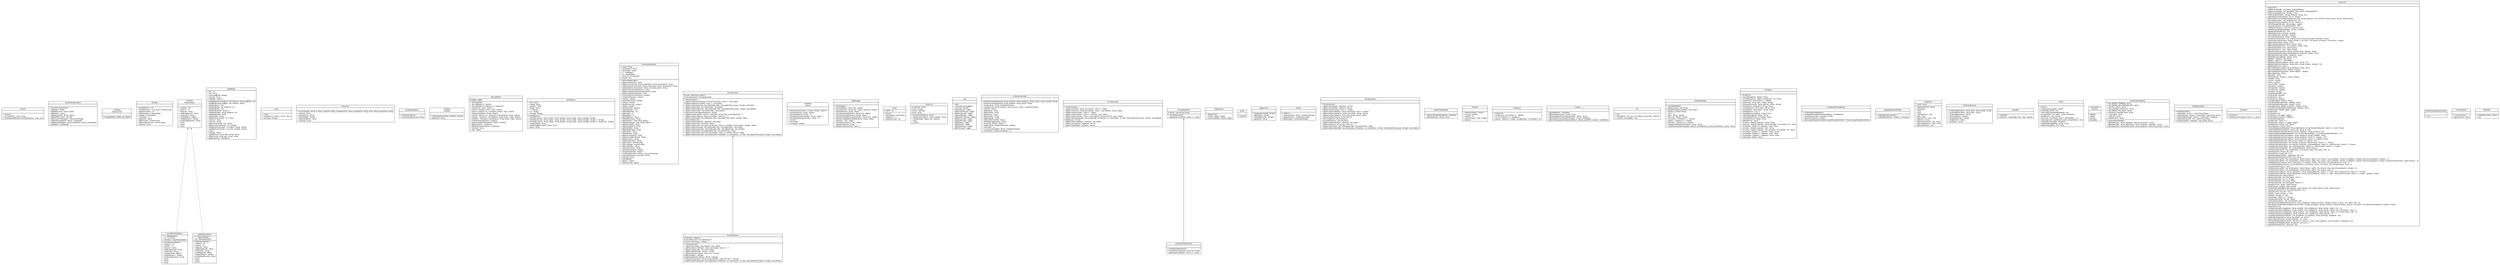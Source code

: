 #!/usr/local/bin/dot
#
# Class diagram 
# Generated by UMLGraph version R5_6 (http://www.umlgraph.org/)
#

digraph G {
	edge [fontname="Helvetica",fontsize=10,labelfontname="Helvetica",labelfontsize=10];
	node [fontname="Helvetica",fontsize=10,shape=plaintext];
	nodesep=0.25;
	ranksep=0.5;
	// sorcer.util.TimeUtil
	c0 [label=<<table title="sorcer.util.TimeUtil" border="0" cellborder="1" cellspacing="0" cellpadding="2" port="p" href="./TimeUtil.html">
		<tr><td><table border="0" cellspacing="0" cellpadding="1">
<tr><td align="center" balign="center"> TimeUtil </td></tr>
		</table></td></tr>
		<tr><td><table border="0" cellspacing="0" cellpadding="1">
<tr><td align="left" balign="left">  </td></tr>
		</table></td></tr>
		<tr><td><table border="0" cellspacing="0" cellpadding="1">
<tr><td align="left" balign="left"> + TimeUtil() </td></tr>
<tr><td align="left" balign="left"> + format(duration : long) : String </td></tr>
<tr><td align="left" balign="left"> + computeLeaseRenewalTime(leaseDuration : long) : long </td></tr>
		</table></td></tr>
		</table>>, URL="./TimeUtil.html", fontname="Helvetica", fontcolor="black", fontsize=10.0];
	// sorcer.util.SorcerProviderAccessor
	c1 [label=<<table title="sorcer.util.SorcerProviderAccessor" border="0" cellborder="1" cellspacing="0" cellpadding="2" port="p" href="./SorcerProviderAccessor.html">
		<tr><td><table border="0" cellspacing="0" cellpadding="1">
<tr><td align="center" balign="center"> SorcerProviderAccessor </td></tr>
		</table></td></tr>
		<tr><td><table border="0" cellspacing="0" cellpadding="1">
<tr><td align="left" balign="left">  </td></tr>
		</table></td></tr>
		<tr><td><table border="0" cellspacing="0" cellpadding="1">
<tr><td align="left" balign="left"> + SorcerProviderAccessor() </td></tr>
<tr><td align="left" balign="left"> + getJobber() : Jobber </td></tr>
<tr><td align="left" balign="left"> + getJobber(name : String) : Jobber </td></tr>
<tr><td align="left" balign="left"> + getSpacer() : Spacer </td></tr>
<tr><td align="left" balign="left"> + getSpacer(name : String) : Spacer </td></tr>
<tr><td align="left" balign="left"> + getNotifierProvider() : Provider </td></tr>
<tr><td align="left" balign="left"> + getTransactionManager() : TransactionManager </td></tr>
<tr><td align="left" balign="left"> + getSpace(spaceName : String) : JavaSpace05 </td></tr>
<tr><td align="left" balign="left"> + getSpace(spaceName : String, spaceGroup : String) : JavaSpace05 </td></tr>
<tr><td align="left" balign="left"> + getSpace() : JavaSpace05 </td></tr>
		</table></td></tr>
		</table>>, URL="./SorcerProviderAccessor.html", fontname="Helvetica", fontcolor="black", fontsize=10.0];
	// sorcer.util.CallbackModel
	c2 [label=<<table title="sorcer.util.CallbackModel" border="0" cellborder="1" cellspacing="0" cellpadding="2" port="p" href="./CallbackModel.html">
		<tr><td><table border="0" cellspacing="0" cellpadding="1">
<tr><td align="center" balign="center"> &#171;interface&#187; </td></tr>
<tr><td align="center" balign="center"> CallbackModel </td></tr>
		</table></td></tr>
		<tr><td><table border="0" cellspacing="0" cellpadding="1">
<tr><td align="left" balign="left">  </td></tr>
		</table></td></tr>
		<tr><td><table border="0" cellspacing="0" cellpadding="1">
<tr><td align="left" balign="left"> + changed(aspect : Object, arg : Object) </td></tr>
		</table></td></tr>
		</table>>, URL="./CallbackModel.html", fontname="Helvetica", fontcolor="black", fontsize=10.0];
	// sorcer.util.Mandate
	c3 [label=<<table title="sorcer.util.Mandate" border="0" cellborder="1" cellspacing="0" cellpadding="2" port="p" href="./Mandate.html">
		<tr><td><table border="0" cellspacing="0" cellpadding="1">
<tr><td align="center" balign="center"> Mandate </td></tr>
		</table></td></tr>
		<tr><td><table border="0" cellspacing="0" cellpadding="1">
<tr><td align="left" balign="left">  </td></tr>
		</table></td></tr>
		<tr><td><table border="0" cellspacing="0" cellpadding="1">
<tr><td align="left" balign="left"> + Mandate(comm : int) </td></tr>
<tr><td align="left" balign="left"> + Mandate(comm : int, principal : SorcerPrincipal) </td></tr>
<tr><td align="left" balign="left"> + getCommandID() : int </td></tr>
<tr><td align="left" balign="left"> + setArgs(params : Serializable[]) </td></tr>
<tr><td align="left" balign="left"> + getArgs() : Serializable[] </td></tr>
<tr><td align="left" balign="left"> + countArgs() : int </td></tr>
<tr><td align="left" balign="left"> + getResult() : Result </td></tr>
<tr><td align="left" balign="left"> + getPrincipal() : SorcerPrincipal </td></tr>
<tr><td align="left" balign="left"> + setPrincipal(principal : SorcerPrincipal) </td></tr>
<tr><td align="left" balign="left"> + toString() : String </td></tr>
		</table></td></tr>
		</table>>, URL="./Mandate.html", fontname="Helvetica", fontcolor="black", fontsize=10.0];
	// sorcer.util.ServletProtocolStream
	c4 [label=<<table title="sorcer.util.ServletProtocolStream" border="0" cellborder="1" cellspacing="0" cellpadding="2" port="p" href="./ServletProtocolStream.html">
		<tr><td><table border="0" cellspacing="0" cellpadding="1">
<tr><td align="center" balign="center"> ServletProtocolStream </td></tr>
		</table></td></tr>
		<tr><td><table border="0" cellspacing="0" cellpadding="1">
<tr><td align="left" balign="left"> + in : BufferedReader </td></tr>
<tr><td align="left" balign="left"> + out : PrintWriter </td></tr>
<tr><td align="left" balign="left"> + outStream : ObjectOutputStream </td></tr>
		</table></td></tr>
		<tr><td><table border="0" cellspacing="0" cellpadding="1">
<tr><td align="left" balign="left"> + ServletProtocolStream() </td></tr>
<tr><td align="left" balign="left"> + writeInt(v : int) </td></tr>
<tr><td align="left" balign="left"> + readInt() : int </td></tr>
<tr><td align="left" balign="left"> + readLine() : String </td></tr>
<tr><td align="left" balign="left"> + readEscapedLine() : String </td></tr>
<tr><td align="left" balign="left"> + writeLine(str : String) </td></tr>
<tr><td align="left" balign="left"> + writeObject(obj : Object) </td></tr>
<tr><td align="left" balign="left"> + isObjectStream() : boolean </td></tr>
<tr><td align="left" balign="left"> + writeEscapedLine(str : String) </td></tr>
<tr><td align="left" balign="left"> + flush() </td></tr>
<tr><td align="left" balign="left"> + close() </td></tr>
<tr><td align="left" balign="left"> + done() </td></tr>
		</table></td></tr>
		</table>>, URL="./ServletProtocolStream.html", fontname="Helvetica", fontcolor="black", fontsize=10.0];
	// sorcer.util.DataReader
	c5 [label=<<table title="sorcer.util.DataReader" border="0" cellborder="1" cellspacing="0" cellpadding="2" port="p" href="./DataReader.html">
		<tr><td><table border="0" cellspacing="0" cellpadding="1">
<tr><td align="center" balign="center"> DataReader </td></tr>
		</table></td></tr>
		<tr><td><table border="0" cellspacing="0" cellpadding="1">
<tr><td align="left" balign="left"> + port : int </td></tr>
<tr><td align="left" balign="left"> + host : String </td></tr>
<tr><td align="left" balign="left"> + notLimitedBuffer : boolean </td></tr>
<tr><td align="left" balign="left"> + delimiter : String </td></tr>
<tr><td align="left" balign="left"> + lineBuffer : Vector&lt;&gt; </td></tr>
		</table></td></tr>
		<tr><td><table border="0" cellspacing="0" cellpadding="1">
<tr><td align="left" balign="left"> + DataReader(documentBase : URL, filename : String, bufferSize : int) </td></tr>
<tr><td align="left" balign="left"> + DataReader(documentBase : URL, filename : String) </td></tr>
<tr><td align="left" balign="left"> + DataReader(url : URL) </td></tr>
<tr><td align="left" balign="left"> + DataReader(file : File, bufferSize : int) </td></tr>
<tr><td align="left" balign="left"> + DataReader(file : File) </td></tr>
<tr><td align="left" balign="left"> + DataReader(buffer : Vector&lt;&gt;) </td></tr>
<tr><td align="left" balign="left"> + DataReader(data : String, bufferSize : int) </td></tr>
<tr><td align="left" balign="left"> + DataReader(data : String) </td></tr>
<tr><td align="left" balign="left"> + addRow(data : String) </td></tr>
<tr><td align="left" balign="left"> + deleteRow(rowNumber : int) : String </td></tr>
<tr><td align="left" balign="left"> + nextline() : String </td></tr>
<tr><td align="left" balign="left"> + prevline() : String </td></tr>
<tr><td align="left" balign="left"> + getRow(rowNumber : int) : String </td></tr>
<tr><td align="left" balign="left"> + getRowArray(rowNumber : int) : String[] </td></tr>
<tr><td align="left" balign="left"> + updateRow(rowNumber : int, theRow : String) : boolean </td></tr>
<tr><td align="left" balign="left"> + updateRow(rowNumber : int, sArray : String[]) : boolean </td></tr>
<tr><td align="left" balign="left"> + close() </td></tr>
<tr><td align="left" balign="left"> + toString() : String </td></tr>
<tr><td align="left" balign="left"> + cgiPOST(script : String, data : String) : String </td></tr>
<tr><td align="left" balign="left"> + cgiGET(script : String, args : String) : String </td></tr>
<tr><td align="left" balign="left"> + getSQLQueries() : Hashtable&lt;&gt; </td></tr>
		</table></td></tr>
		</table>>, URL="./DataReader.html", fontname="Helvetica", fontcolor="black", fontsize=10.0];
	// sorcer.util.Crypt
	c6 [label=<<table title="sorcer.util.Crypt" border="0" cellborder="1" cellspacing="0" cellpadding="2" port="p" href="./Crypt.html">
		<tr><td><table border="0" cellspacing="0" cellpadding="1">
<tr><td align="center" balign="center"> Crypt </td></tr>
		</table></td></tr>
		<tr><td><table border="0" cellspacing="0" cellpadding="1">
<tr><td align="left" balign="left">  </td></tr>
		</table></td></tr>
		<tr><td><table border="0" cellspacing="0" cellpadding="1">
<tr><td align="left" balign="left"> + Crypt() </td></tr>
<tr><td align="left" balign="left"> + crypt(passwd : String, s : String) : String </td></tr>
<tr><td align="left" balign="left"> + main(argv : String[]) </td></tr>
		</table></td></tr>
		</table>>, URL="./Crypt.html", fontname="Helvetica", fontcolor="black", fontsize=10.0];
	// sorcer.util.DataProtocolStream
	c7 [label=<<table title="sorcer.util.DataProtocolStream" border="0" cellborder="1" cellspacing="0" cellpadding="2" port="p" href="./DataProtocolStream.html">
		<tr><td><table border="0" cellspacing="0" cellpadding="1">
<tr><td align="center" balign="center"> DataProtocolStream </td></tr>
		</table></td></tr>
		<tr><td><table border="0" cellspacing="0" cellpadding="1">
<tr><td align="left" balign="left"> + in : DataInputStream </td></tr>
<tr><td align="left" balign="left"> + out : DataOutputStream </td></tr>
		</table></td></tr>
		<tr><td><table border="0" cellspacing="0" cellpadding="1">
<tr><td align="left" balign="left"> + DataProtocolStream() </td></tr>
<tr><td align="left" balign="left"> + writeInt(v : int) </td></tr>
<tr><td align="left" balign="left"> + readInt() : int </td></tr>
<tr><td align="left" balign="left"> + readLine() : String </td></tr>
<tr><td align="left" balign="left"> + readEscapedLine() : String </td></tr>
<tr><td align="left" balign="left"> + writeLine(str : String) </td></tr>
<tr><td align="left" balign="left"> + writeObject(obj : Object) </td></tr>
<tr><td align="left" balign="left"> + isObjectStream() : boolean </td></tr>
<tr><td align="left" balign="left"> + writeEscapedLine(str : String) </td></tr>
<tr><td align="left" balign="left"> + flush() </td></tr>
<tr><td align="left" balign="left"> + close() </td></tr>
<tr><td align="left" balign="left"> + done() </td></tr>
		</table></td></tr>
		</table>>, URL="./DataProtocolStream.html", fontname="Helvetica", fontcolor="black", fontsize=10.0];
	// sorcer.util.Document
	c8 [label=<<table title="sorcer.util.Document" border="0" cellborder="1" cellspacing="0" cellpadding="2" port="p" href="./Document.html">
		<tr><td><table border="0" cellspacing="0" cellpadding="1">
<tr><td align="center" balign="center"> Document </td></tr>
		</table></td></tr>
		<tr><td><table border="0" cellspacing="0" cellpadding="1">
<tr><td align="left" balign="left">  </td></tr>
		</table></td></tr>
		<tr><td><table border="0" cellspacing="0" cellpadding="1">
<tr><td align="left" balign="left"> + Document(path : String, id : String, versionID : String, currentVersionID : String, versionName : String, name : String, accessName : String) </td></tr>
<tr><td align="left" balign="left"> + toString() : String </td></tr>
<tr><td align="left" balign="left"> + getVersionID() : String </td></tr>
<tr><td align="left" balign="left"> + isOutOfDate() : boolean </td></tr>
<tr><td align="left" balign="left"> + getAccessName() : String </td></tr>
<tr><td align="left" balign="left"> + asString() : String </td></tr>
		</table></td></tr>
		</table>>, URL="./Document.html", fontname="Helvetica", fontcolor="black", fontsize=10.0];
	// sorcer.util.AccessorException
	c9 [label=<<table title="sorcer.util.AccessorException" border="0" cellborder="1" cellspacing="0" cellpadding="2" port="p" href="./AccessorException.html">
		<tr><td><table border="0" cellspacing="0" cellpadding="1">
<tr><td align="center" balign="center"> AccessorException </td></tr>
		</table></td></tr>
		<tr><td><table border="0" cellspacing="0" cellpadding="1">
<tr><td align="left" balign="left">  </td></tr>
		</table></td></tr>
		<tr><td><table border="0" cellspacing="0" cellpadding="1">
<tr><td align="left" balign="left"> + AccessorException() </td></tr>
<tr><td align="left" balign="left"> + AccessorException(msg : String) </td></tr>
		</table></td></tr>
		</table>>, URL="./AccessorException.html", fontname="Helvetica", fontcolor="black", fontsize=10.0];
	// sorcer.util.Mandator
	c10 [label=<<table title="sorcer.util.Mandator" border="0" cellborder="1" cellspacing="0" cellpadding="2" port="p" href="./Mandator.html">
		<tr><td><table border="0" cellspacing="0" cellpadding="1">
<tr><td align="center" balign="center"> &#171;interface&#187; </td></tr>
<tr><td align="center" balign="center"> Mandator </td></tr>
		</table></td></tr>
		<tr><td><table border="0" cellspacing="0" cellpadding="1">
<tr><td align="left" balign="left">  </td></tr>
		</table></td></tr>
		<tr><td><table border="0" cellspacing="0" cellpadding="1">
<tr><td align="left" balign="left"> + execMandate(mandate : Mandate) : Mandate </td></tr>
<tr><td align="left" balign="left"> + getName() : String </td></tr>
		</table></td></tr>
		</table>>, URL="./Mandator.html", fontname="Helvetica", fontcolor="black", fontsize=10.0];
	// sorcer.util.ServiceExerter
	c11 [label=<<table title="sorcer.util.ServiceExerter" border="0" cellborder="1" cellspacing="0" cellpadding="2" port="p" href="./ServiceExerter.html">
		<tr><td><table border="0" cellspacing="0" cellpadding="1">
<tr><td align="center" balign="center"> ServiceExerter </td></tr>
		</table></td></tr>
		<tr><td><table border="0" cellspacing="0" cellpadding="1">
<tr><td align="left" balign="left"> # logger : Logger </td></tr>
		</table></td></tr>
		<tr><td><table border="0" cellspacing="0" cellpadding="1">
<tr><td align="left" balign="left"> + ServiceExerter() </td></tr>
<tr><td align="left" balign="left"> + ServiceExerter(xrt : Exertion) </td></tr>
<tr><td align="left" balign="left"> + ServiceExerter(xrt : Exertion, txn : Transaction) </td></tr>
<tr><td align="left" balign="left"> + exert(entries : Arg[]) : Exertion </td></tr>
<tr><td align="left" balign="left"> + exert(xrt : Exertion, entries : Arg[]) : Exertion </td></tr>
<tr><td align="left" balign="left"> + exert(xrt : Exertion, txn : Transaction, entries : Arg[]) : Exertion </td></tr>
<tr><td align="left" balign="left"> + exert(providerName : String) : Exertion </td></tr>
<tr><td align="left" balign="left"> + exert(xrt : Exertion, txn : Transaction, providerName : String) : Exertion </td></tr>
<tr><td align="left" balign="left"> + exert(txn : Transaction, providerName : String, entries : Arg[]) : Exertion </td></tr>
<tr><td align="left" balign="left"> + exert0(txn : Transaction, providerName : String, entries : Arg[]) : Exertion </td></tr>
<tr><td align="left" balign="left"> + correctProcessSignature() : Signature </td></tr>
<tr><td align="left" balign="left"> + postProcessExertion(exertion : Exertion) : Exertion </td></tr>
<tr><td align="left" balign="left"> + getTransaction() : Transaction </td></tr>
<tr><td align="left" balign="left"> + setTransaction(transaction : Transaction) </td></tr>
<tr><td align="left" balign="left"> + toString() : String </td></tr>
<tr><td align="left" balign="left"> + call() : Object </td></tr>
		</table></td></tr>
		</table>>, URL="./ServiceExerter.html", fontname="Helvetica", fontcolor="black", fontsize=10.0];
	// sorcer.util.SMTPSession
	c12 [label=<<table title="sorcer.util.SMTPSession" border="0" cellborder="1" cellspacing="0" cellpadding="2" port="p" href="./SMTPSession.html">
		<tr><td><table border="0" cellspacing="0" cellpadding="1">
<tr><td align="center" balign="center"> SMTPSession </td></tr>
		</table></td></tr>
		<tr><td><table border="0" cellspacing="0" cellpadding="1">
<tr><td align="left" balign="left"> + host : String </td></tr>
<tr><td align="left" balign="left"> + subject : String </td></tr>
<tr><td align="left" balign="left"> + recipient : String </td></tr>
<tr><td align="left" balign="left"> + sender : String </td></tr>
<tr><td align="left" balign="left"> + cc : String[] </td></tr>
<tr><td align="left" balign="left"> + bcc : String[] </td></tr>
<tr><td align="left" balign="left"> + message : String[] </td></tr>
		</table></td></tr>
		<tr><td><table border="0" cellspacing="0" cellpadding="1">
<tr><td align="left" balign="left"> + SMTPSession() </td></tr>
<tr><td align="left" balign="left"> + SMTPSession(host : String, subject : String, recipient : String, sender : String, message : String[]) </td></tr>
<tr><td align="left" balign="left"> + SMTPSession(host : String, subject : String, recipient : String, sender : String, message : String[], cc : String[]) </td></tr>
<tr><td align="left" balign="left"> + SMTPSession(host : String, subject : String, recipient : String, sender : String, message : String[], cc : String[], bcc : String[]) </td></tr>
<tr><td align="left" balign="left"> + sendMessage() : String </td></tr>
<tr><td align="left" balign="left"> + sendMessage(recipient : String) : String </td></tr>
<tr><td align="left" balign="left"> + send() : String </td></tr>
		</table></td></tr>
		</table>>, URL="./SMTPSession.html", fontname="Helvetica", fontcolor="black", fontsize=10.0];
	// sorcer.util.DocumentDescriptor
	c13 [label=<<table title="sorcer.util.DocumentDescriptor" border="0" cellborder="1" cellspacing="0" cellpadding="2" port="p" href="./DocumentDescriptor.html">
		<tr><td><table border="0" cellspacing="0" cellpadding="1">
<tr><td align="center" balign="center"> DocumentDescriptor </td></tr>
		</table></td></tr>
		<tr><td><table border="0" cellspacing="0" cellpadding="1">
<tr><td align="left" balign="left"> + project : String </td></tr>
<tr><td align="left" balign="left"> + newVerName : String </td></tr>
<tr><td align="left" balign="left"> + newVerDesc : String </td></tr>
<tr><td align="left" balign="left"> + in : InputStream </td></tr>
<tr><td align="left" balign="left"> + out : OutputStream </td></tr>
<tr><td align="left" balign="left"> + convertor : ACLConvertor </td></tr>
<tr><td align="left" balign="left"> + fileURL : URL </td></tr>
		</table></td></tr>
		<tr><td><table border="0" cellspacing="0" cellpadding="1">
<tr><td align="left" balign="left"> + DocumentDescriptor() </td></tr>
<tr><td align="left" balign="left"> + getActiveVersionID() : String </td></tr>
<tr><td align="left" balign="left"> + addVersion(versionID : String, accessName : String, versionName : String) </td></tr>
<tr><td align="left" balign="left"> + addActiveVersion(versionID : String, accessName : String, versionName : String) </td></tr>
<tr><td align="left" balign="left"> + addNewVersion(versionName : String, versionDescription : String) </td></tr>
<tr><td align="left" balign="left"> + getActiveVersionAccessName() : String </td></tr>
<tr><td align="left" balign="left"> + setDownloadVersionName(versionName : String) </td></tr>
<tr><td align="left" balign="left"> + getDownloadVersionName() : String </td></tr>
<tr><td align="left" balign="left"> + overWriteVersion(isOverWrite : boolean) </td></tr>
<tr><td align="left" balign="left"> + isOverWriteVersion() : boolean </td></tr>
<tr><td align="left" balign="left"> + isFolder() : boolean </td></tr>
<tr><td align="left" balign="left"> + setIsFolder(isdirarg : boolean) </td></tr>
<tr><td align="left" balign="left"> + isMove() : boolean </td></tr>
<tr><td align="left" balign="left"> + setIsMove(mvarg : boolean) </td></tr>
<tr><td align="left" balign="left"> + isRoot() : boolean </td></tr>
<tr><td align="left" balign="left"> + setIsRoot(rtarg : boolean) </td></tr>
<tr><td align="left" balign="left"> + setSrcSeq(seqin : int) </td></tr>
<tr><td align="left" balign="left"> + setDestSeq(seqin : int) </td></tr>
<tr><td align="left" balign="left"> + getSrcSeq() : int </td></tr>
<tr><td align="left" balign="left"> + getDestSeq() : int </td></tr>
<tr><td align="left" balign="left"> + getNodeName() : String </td></tr>
<tr><td align="left" balign="left"> + setNodeName(arg : String) </td></tr>
<tr><td align="left" balign="left"> + getProperties() : Map&lt;String, Object&gt; </td></tr>
<tr><td align="left" balign="left"> + setProperties(prop : Map&lt;String, Object&gt;) </td></tr>
<tr><td align="left" balign="left"> + getDocumentID() : String </td></tr>
<tr><td align="left" balign="left"> + setDocumentID(id : String) </td></tr>
<tr><td align="left" balign="left"> + getFolderPath() : String </td></tr>
<tr><td align="left" balign="left"> + setFolderPath(path : String) </td></tr>
<tr><td align="left" balign="left"> + getFolderID() : String </td></tr>
<tr><td align="left" balign="left"> + setFolderID(id : String) </td></tr>
<tr><td align="left" balign="left"> + getDocumentName() : String </td></tr>
<tr><td align="left" balign="left"> + setDocumentName(namE : String) </td></tr>
<tr><td align="left" balign="left"> + getDescription() : String </td></tr>
<tr><td align="left" balign="left"> + setDescription(desc : String) </td></tr>
<tr><td align="left" balign="left"> + getPrincipal() : SorcerPrincipal </td></tr>
<tr><td align="left" balign="left"> + setPrincipal(gp : SorcerPrincipal) </td></tr>
<tr><td align="left" balign="left"> + getAccessClass() : String </td></tr>
<tr><td align="left" balign="left"> + setAccessClass(ac : String) </td></tr>
<tr><td align="left" balign="left"> + isExportControlled(b : boolean) </td></tr>
<tr><td align="left" balign="left"> + isExportControlled() : boolean </td></tr>
<tr><td align="left" balign="left"> + fromString(descriptor : String) : DocumentDescriptor </td></tr>
<tr><td align="left" balign="left"> + asString(document : Document) : String </td></tr>
<tr><td align="left" balign="left"> + toString() : String </td></tr>
<tr><td align="left" balign="left"> + selfModified() </td></tr>
<tr><td align="left" balign="left"> + getACL() : Object </td></tr>
<tr><td align="left" balign="left"> + setACL(aclImpl : Object) </td></tr>
		</table></td></tr>
		</table>>, URL="./DocumentDescriptor.html", fontname="Helvetica", fontcolor="black", fontsize=10.0];
	// sorcer.util.ProviderAccessor
	c14 [label=<<table title="sorcer.util.ProviderAccessor" border="0" cellborder="1" cellspacing="0" cellpadding="2" port="p" href="./ProviderAccessor.html">
		<tr><td><table border="0" cellspacing="0" cellpadding="1">
<tr><td align="center" balign="center"> ProviderAccessor </td></tr>
		</table></td></tr>
		<tr><td><table border="0" cellspacing="0" cellpadding="1">
<tr><td align="left" balign="left"> # cataloger : Cataloger </td></tr>
<tr><td align="left" balign="left"> # providerNameUtil : ProviderNameUtil </td></tr>
<tr><td align="left" balign="left"> # cache : Map&lt;Class&lt;&gt;, Object&gt; </td></tr>
		</table></td></tr>
		<tr><td><table border="0" cellspacing="0" cellpadding="1">
<tr><td align="left" balign="left"> + ProviderAccessor() </td></tr>
<tr><td align="left" balign="left"> + getService(mostSig : long, leastSig : long) : Object </td></tr>
<tr><td align="left" balign="left"> + getProvider(providerName : String, serviceType : Class&lt;T&gt;) : T </td></tr>
<tr><td align="left" balign="left"> + getService(serviceID : ServiceID) : Object </td></tr>
<tr><td align="left" balign="left"> + getProvider(attributes : Entry[]) : Provider </td></tr>
<tr><td align="left" balign="left"> + getProvider(serviceTypes : Class&lt;&gt;[]) : Provider </td></tr>
<tr><td align="left" balign="left"> # getCataloger() : Cataloger </td></tr>
<tr><td align="left" balign="left"> # getCataloger(serviceName : String) : Cataloger </td></tr>
<tr><td align="left" balign="left"> # lookup(providerName : String, primaryInterface : Class&lt;Provider&gt;) : Provider </td></tr>
<tr><td align="left" balign="left"> + getServiceItems(template : ServiceTemplate, minMatches : int, maxMatches : int, filter : ServiceItemFilter, groups : String[]) : ServiceItem[] </td></tr>
		</table></td></tr>
		</table>>, URL="./ProviderAccessor.html", fontname="Helvetica", fontcolor="black", fontsize=10.0];
	// sorcer.util.Protocol
	c15 [label=<<table title="sorcer.util.Protocol" border="0" cellborder="1" cellspacing="0" cellpadding="2" port="p" href="./Protocol.html">
		<tr><td><table border="0" cellspacing="0" cellpadding="1">
<tr><td align="center" balign="center"> &#171;interface&#187; </td></tr>
<tr><td align="center" balign="center"> Protocol </td></tr>
		</table></td></tr>
		<tr><td><table border="0" cellspacing="0" cellpadding="1">
<tr><td align="left" balign="left">  </td></tr>
		</table></td></tr>
		<tr><td><table border="0" cellspacing="0" cellpadding="1">
<tr><td align="left" balign="left"> + executeCmd(command : int, data : String[]) : Vector&lt;&gt; </td></tr>
<tr><td align="left" balign="left"> + executeQuery(sql : String) : Vector&lt;&gt; </td></tr>
<tr><td align="left" balign="left"> + executeUpdate(sql : String) : int </td></tr>
<tr><td align="left" balign="left"> + executeQueryFor(parameters : String) : Vector&lt;&gt; </td></tr>
<tr><td align="left" balign="left"> + executeUpdateFor(parameters : String) : int </td></tr>
<tr><td align="left" balign="left"> + connect() </td></tr>
<tr><td align="left" balign="left"> + disconnect() </td></tr>
<tr><td align="left" balign="left"> + connected() : boolean </td></tr>
		</table></td></tr>
		</table>>, URL="./Protocol.html", fontname="Helvetica", fontcolor="black", fontsize=10.0];
	// sorcer.util.ObjectLogger
	c16 [label=<<table title="sorcer.util.ObjectLogger" border="0" cellborder="1" cellspacing="0" cellpadding="2" port="p" href="./ObjectLogger.html">
		<tr><td><table border="0" cellspacing="0" cellpadding="1">
<tr><td align="center" balign="center"> ObjectLogger </td></tr>
		</table></td></tr>
		<tr><td><table border="0" cellspacing="0" cellpadding="1">
<tr><td align="left" balign="left">  </td></tr>
		</table></td></tr>
		<tr><td><table border="0" cellspacing="0" cellpadding="1">
<tr><td align="left" balign="left"> + ObjectLogger() </td></tr>
<tr><td align="left" balign="left"> + persist(filename : String, item : Object) </td></tr>
<tr><td align="left" balign="left"> + persist(filename : String, item : Object, isAbsolute : boolean) </td></tr>
<tr><td align="left" balign="left"> + restore(filename : String) : Object </td></tr>
<tr><td align="left" balign="left"> + persistMarshalled(filename : String, item : Object) </td></tr>
<tr><td align="left" balign="left"> + restoreMarshalled(filename : String) : Object </td></tr>
<tr><td align="left" balign="left"> + persistAnnotatedMarshalled(filename : String, item : Object) </td></tr>
<tr><td align="left" balign="left"> + restoreAnnotatedMarshalled(filename : String) : Object </td></tr>
<tr><td align="left" balign="left"> + restore(url : URL) : Object </td></tr>
<tr><td align="left" balign="left"> + restoreMarshalled(url : URL) : Object </td></tr>
<tr><td align="left" balign="left"> + setLogDir(dirname : String) </td></tr>
<tr><td align="left" balign="left"> + setResourceClass(rclass : Class&lt;&gt;) </td></tr>
		</table></td></tr>
		</table>>, URL="./ObjectLogger.html", fontname="Helvetica", fontcolor="black", fontsize=10.0];
	// sorcer.util.Result
	c17 [label=<<table title="sorcer.util.Result" border="0" cellborder="1" cellspacing="0" cellpadding="2" port="p" href="./Result.html">
		<tr><td><table border="0" cellspacing="0" cellpadding="1">
<tr><td align="center" balign="center"> Result </td></tr>
		</table></td></tr>
		<tr><td><table border="0" cellspacing="0" cellpadding="1">
<tr><td align="left" balign="left"> + EMPTY : int </td></tr>
		</table></td></tr>
		<tr><td><table border="0" cellspacing="0" cellpadding="1">
<tr><td align="left" balign="left"> + Result() </td></tr>
<tr><td align="left" balign="left"> + Result(object : Serializable) </td></tr>
<tr><td align="left" balign="left"> + getStatus() : int </td></tr>
<tr><td align="left" balign="left"> + setStatus(value : int) </td></tr>
		</table></td></tr>
		</table>>, URL="./Result.html", fontname="Helvetica", fontcolor="black", fontsize=10.0];
	// sorcer.util.EmailCmd
	c18 [label=<<table title="sorcer.util.EmailCmd" border="0" cellborder="1" cellspacing="0" cellpadding="2" port="p" href="./EmailCmd.html">
		<tr><td><table border="0" cellspacing="0" cellpadding="1">
<tr><td align="center" balign="center"> EmailCmd </td></tr>
		</table></td></tr>
		<tr><td><table border="0" cellspacing="0" cellpadding="1">
<tr><td align="left" balign="left"> # cmdName : String </td></tr>
<tr><td align="left" balign="left"> # args : String[] </td></tr>
<tr><td align="left" balign="left"> # result : ResultSet </td></tr>
<tr><td align="left" balign="left"> # host : String </td></tr>
		</table></td></tr>
		<tr><td><table border="0" cellspacing="0" cellpadding="1">
<tr><td align="left" balign="left"> + EmailCmd(cmdName : String) </td></tr>
<tr><td align="left" balign="left"> + EmailCmd(cmdName : String, smtpHost : String) </td></tr>
<tr><td align="left" balign="left"> + setArgs(target : Object, args : Object[]) </td></tr>
<tr><td align="left" balign="left"> + doIt() </td></tr>
<tr><td align="left" balign="left"> + undoIt() </td></tr>
		</table></td></tr>
		</table>>, URL="./EmailCmd.html", fontname="Helvetica", fontcolor="black", fontsize=10.0];
	// sorcer.util.Log
	c19 [label=<<table title="sorcer.util.Log" border="0" cellborder="1" cellspacing="0" cellpadding="2" port="p" href="./Log.html">
		<tr><td><table border="0" cellspacing="0" cellpadding="1">
<tr><td align="center" balign="center"> Log </td></tr>
		</table></td></tr>
		<tr><td><table border="0" cellspacing="0" cellpadding="1">
<tr><td align="left" balign="left">  </td></tr>
		</table></td></tr>
		<tr><td><table border="0" cellspacing="0" cellpadding="1">
<tr><td align="left" balign="left"> + Log() </td></tr>
<tr><td align="left" balign="left"> + initializeSecurityLoggers() </td></tr>
<tr><td align="left" balign="left"> + main(args : String[]) </td></tr>
<tr><td align="left" balign="left"> + getSorcerLog() : Logger </td></tr>
<tr><td align="left" balign="left"> + getSorcerCoreLog() : Logger </td></tr>
<tr><td align="left" balign="left"> + getProviderLog() : Logger </td></tr>
<tr><td align="left" balign="left"> + getDispatchLog() : Logger </td></tr>
<tr><td align="left" balign="left"> + getCoreProviderLog() : Logger </td></tr>
<tr><td align="left" balign="left"> + getSecurityLog() : Logger </td></tr>
<tr><td align="left" balign="left"> + getRandomLog() : Logger </td></tr>
<tr><td align="left" balign="left"> + getTestLog() : Logger </td></tr>
<tr><td align="left" balign="left"> + getTrustLog() : Logger </td></tr>
<tr><td align="left" balign="left"> + getIntegrityLog() : Logger </td></tr>
<tr><td align="left" balign="left"> + getPolicyLog() : Logger </td></tr>
		</table></td></tr>
		</table>>, URL="./Log.html", fontname="Helvetica", fontcolor="black", fontsize=10.0];
	// sorcer.util.ProtocolStream
	c20 [label=<<table title="sorcer.util.ProtocolStream" border="0" cellborder="1" cellspacing="0" cellpadding="2" port="p" href="./ProtocolStream.html">
		<tr><td><table border="0" cellspacing="0" cellpadding="1">
<tr><td align="center" balign="center"> &#171;interface&#187; </td></tr>
<tr><td align="center" balign="center"> ProtocolStream </td></tr>
		</table></td></tr>
		<tr><td><table border="0" cellspacing="0" cellpadding="1">
<tr><td align="left" balign="left">  </td></tr>
		</table></td></tr>
		<tr><td><table border="0" cellspacing="0" cellpadding="1">
<tr><td align="left" balign="left"> + writeInt(v : int) </td></tr>
<tr><td align="left" balign="left"> + readInt() : int </td></tr>
<tr><td align="left" balign="left"> + readLine() : String </td></tr>
<tr><td align="left" balign="left"> + readEscapedLine() : String </td></tr>
<tr><td align="left" balign="left"> + writeLine(str : String) </td></tr>
<tr><td align="left" balign="left"> + writeObject(str : Object) </td></tr>
<tr><td align="left" balign="left"> + isObjectStream() : boolean </td></tr>
<tr><td align="left" balign="left"> + writeEscapedLine(str : String) </td></tr>
<tr><td align="left" balign="left"> + flush() </td></tr>
<tr><td align="left" balign="left"> + close() </td></tr>
<tr><td align="left" balign="left"> + done() </td></tr>
		</table></td></tr>
		</table>>, URL="./ProtocolStream.html", fontname="Helvetica", fontcolor="black", fontsize=10.0];
	// sorcer.util.ArtifactCoordinates
	c21 [label=<<table title="sorcer.util.ArtifactCoordinates" border="0" cellborder="1" cellspacing="0" cellpadding="2" port="p" href="./ArtifactCoordinates.html">
		<tr><td><table border="0" cellspacing="0" cellpadding="1">
<tr><td align="center" balign="center"> ArtifactCoordinates </td></tr>
		</table></td></tr>
		<tr><td><table border="0" cellspacing="0" cellpadding="1">
<tr><td align="left" balign="left">  </td></tr>
		</table></td></tr>
		<tr><td><table border="0" cellspacing="0" cellpadding="1">
<tr><td align="left" balign="left"> + ArtifactCoordinates(groupId : String, artifactId : String, packaging : String, version : String, classifier : String) </td></tr>
<tr><td align="left" balign="left"> + ArtifactCoordinates(groupId : String, artifactId : String, version : String) </td></tr>
<tr><td align="left" balign="left"> + coords(coords : String) : ArtifactCoordinates </td></tr>
<tr><td align="left" balign="left"> + coords(groupId : String, artifactId : String, version : String) : ArtifactCoordinates </td></tr>
<tr><td align="left" balign="left"> + toString() : String </td></tr>
<tr><td align="left" balign="left"> + getGroupId() : String </td></tr>
<tr><td align="left" balign="left"> + getArtifactId() : String </td></tr>
<tr><td align="left" balign="left"> + getVersion() : String </td></tr>
<tr><td align="left" balign="left"> + getClassifier() : String </td></tr>
<tr><td align="left" balign="left"> + getPackaging() : String </td></tr>
<tr><td align="left" balign="left"> + setClassifier(classifier : String) </td></tr>
<tr><td align="left" balign="left"> + setPackaging(packaging : String) </td></tr>
<tr><td align="left" balign="left"> + equals(obj : Object) : boolean </td></tr>
<tr><td align="left" balign="left"> + equals(coords : ArtifactCoordinates) : boolean </td></tr>
<tr><td align="left" balign="left"> + hashCode() : int </td></tr>
<tr><td align="left" balign="left"> + unresolve(relativePath : String) : ArtifactCoordinates </td></tr>
<tr><td align="left" balign="left"> + compareTo(o : ArtifactCoordinates) : int </td></tr>
		</table></td></tr>
		</table>>, URL="./ArtifactCoordinates.html", fontname="Helvetica", fontcolor="black", fontsize=10.0];
	// sorcer.util.ProviderLocator
	c22 [label=<<table title="sorcer.util.ProviderLocator" border="0" cellborder="1" cellspacing="0" cellpadding="2" port="p" href="./ProviderLocator.html">
		<tr><td><table border="0" cellspacing="0" cellpadding="1">
<tr><td align="center" balign="center"> ProviderLocator </td></tr>
		</table></td></tr>
		<tr><td><table border="0" cellspacing="0" cellpadding="1">
<tr><td align="left" balign="left">  </td></tr>
		</table></td></tr>
		<tr><td><table border="0" cellspacing="0" cellpadding="1">
<tr><td align="left" balign="left"> + ProviderLocator() </td></tr>
<tr><td align="left" balign="left"> + getService(lusHost : String, serviceClass : Class&lt;&gt;) : Object </td></tr>
<tr><td align="left" balign="left"> + getService(lusHost : String, serviceClass : Class&lt;&gt;, serviceName : String) : Object </td></tr>
<tr><td align="left" balign="left"> + getService(serviceClass : Class&lt;&gt;) : Object </td></tr>
<tr><td align="left" balign="left"> + getService(serviceClass : Class&lt;&gt;, waitTime : long) : Object </td></tr>
<tr><td align="left" balign="left"> + getService(serviceClass : Class&lt;&gt;, serviceName : String, waitTime : long) : Object </td></tr>
<tr><td align="left" balign="left"> + getServiceItems(template : ServiceTemplate, minMatches : int, maxMatches : int, filter : ServiceItemFilter, groups : String[]) : ServiceItem[] </td></tr>
<tr><td align="left" balign="left"> # getGroups() : String[] </td></tr>
<tr><td align="left" balign="left"> + getServiceItem(signature : Signature) : ServiceItem </td></tr>
<tr><td align="left" balign="left"> + getServicer(signature : Signature) : Service </td></tr>
<tr><td align="left" balign="left"> + getService(signature : Signature) : Service </td></tr>
		</table></td></tr>
		</table>>, URL="./ProviderLocator.html", fontname="Helvetica", fontcolor="black", fontsize=10.0];
	// sorcer.util.SorcerProviderNameUtil
	c23 [label=<<table title="sorcer.util.SorcerProviderNameUtil" border="0" cellborder="1" cellspacing="0" cellpadding="2" port="p" href="./SorcerProviderNameUtil.html">
		<tr><td><table border="0" cellspacing="0" cellpadding="1">
<tr><td align="center" balign="center"> SorcerProviderNameUtil </td></tr>
		</table></td></tr>
		<tr><td><table border="0" cellspacing="0" cellpadding="1">
<tr><td align="left" balign="left">  </td></tr>
		</table></td></tr>
		<tr><td><table border="0" cellspacing="0" cellpadding="1">
<tr><td align="left" balign="left"> + SorcerProviderNameUtil() </td></tr>
<tr><td align="left" balign="left"> # overrideFromProps(type : String, key : String) </td></tr>
<tr><td align="left" balign="left"> + getName(providerType : Class&lt;?&gt;) : String </td></tr>
		</table></td></tr>
		</table>>, URL="./SorcerProviderNameUtil.html", fontname="Helvetica", fontcolor="black", fontsize=10.0];
	// sorcer.util.ObjectCloner
	c24 [label=<<table title="sorcer.util.ObjectCloner" border="0" cellborder="1" cellspacing="0" cellpadding="2" port="p" href="./ObjectCloner.html">
		<tr><td><table border="0" cellspacing="0" cellpadding="1">
<tr><td align="center" balign="center"> ObjectCloner </td></tr>
		</table></td></tr>
		<tr><td><table border="0" cellspacing="0" cellpadding="1">
<tr><td align="left" balign="left">  </td></tr>
		</table></td></tr>
		<tr><td><table border="0" cellspacing="0" cellpadding="1">
<tr><td align="left" balign="left"> + ObjectCloner() </td></tr>
<tr><td align="left" balign="left"> + clone(o : Object) : Object </td></tr>
<tr><td align="left" balign="left"> + cloneAnnotated(o : Object) : Object </td></tr>
		</table></td></tr>
		</table>>, URL="./ObjectCloner.html", fontname="Helvetica", fontcolor="black", fontsize=10.0];
	// sorcer.util.Sorcer
	c25 [label=<<table title="sorcer.util.Sorcer" border="0" cellborder="1" cellspacing="0" cellpadding="2" port="p" href="./Sorcer.html">
		<tr><td><table border="0" cellspacing="0" cellpadding="1">
<tr><td align="center" balign="center"> Sorcer </td></tr>
		</table></td></tr>
		<tr><td><table border="0" cellspacing="0" cellpadding="1">
<tr><td align="left" balign="left">  </td></tr>
		</table></td></tr>
		<tr><td><table border="0" cellspacing="0" cellpadding="1">
<tr><td align="left" balign="left"> + Sorcer() </td></tr>
		</table></td></tr>
		</table>>, URL="./Sorcer.html", fontname="Helvetica", fontcolor="black", fontsize=10.0];
	// sorcer.util.Deployment
	c26 [label=<<table title="sorcer.util.Deployment" border="0" cellborder="1" cellspacing="0" cellpadding="2" port="p" href="./Deployment.html">
		<tr><td><table border="0" cellspacing="0" cellpadding="1">
<tr><td align="center" balign="center"> Deployment </td></tr>
		</table></td></tr>
		<tr><td><table border="0" cellspacing="0" cellpadding="1">
<tr><td align="left" balign="left">  </td></tr>
		</table></td></tr>
		<tr><td><table border="0" cellspacing="0" cellpadding="1">
<tr><td align="left" balign="left"> + Deployment(configs : String[]) </td></tr>
<tr><td align="left" balign="left"> + getConfigs() : String[] </td></tr>
<tr><td align="left" balign="left"> + setConfigs(configs : String[]) </td></tr>
<tr><td align="left" balign="left"> + getName() : String </td></tr>
		</table></td></tr>
		</table>>, URL="./Deployment.html", fontname="Helvetica", fontcolor="black", fontsize=10.0];
	// sorcer.util.Artifact
	c27 [label=<<table title="sorcer.util.Artifact" border="0" cellborder="1" cellspacing="0" cellpadding="2" port="p" href="./Artifact.html">
		<tr><td><table border="0" cellspacing="0" cellpadding="1">
<tr><td align="center" balign="center"> Artifact </td></tr>
		</table></td></tr>
		<tr><td><table border="0" cellspacing="0" cellpadding="1">
<tr><td align="left" balign="left">  </td></tr>
		</table></td></tr>
		<tr><td><table border="0" cellspacing="0" cellpadding="1">
<tr><td align="left" balign="left"> + Artifact() </td></tr>
<tr><td align="left" balign="left"> + sorcer(artifactId : String) : ArtifactCoordinates </td></tr>
<tr><td align="left" balign="left"> + getSosPlatform() : ArtifactCoordinates </td></tr>
<tr><td align="left" balign="left"> + getSorcerApi() : ArtifactCoordinates </td></tr>
		</table></td></tr>
		</table>>, URL="./Artifact.html", fontname="Helvetica", fontcolor="black", fontsize=10.0];
	// sorcer.util.ProviderLookup
	c28 [label=<<table title="sorcer.util.ProviderLookup" border="0" cellborder="1" cellspacing="0" cellpadding="2" port="p" href="./ProviderLookup.html">
		<tr><td><table border="0" cellspacing="0" cellpadding="1">
<tr><td align="center" balign="center"> ProviderLookup </td></tr>
		</table></td></tr>
		<tr><td><table border="0" cellspacing="0" cellpadding="1">
<tr><td align="left" balign="left">  </td></tr>
		</table></td></tr>
		<tr><td><table border="0" cellspacing="0" cellpadding="1">
<tr><td align="left" balign="left"> + ProviderLookup() </td></tr>
<tr><td align="left" balign="left"> + getServicer(signature : Signature) : Service </td></tr>
<tr><td align="left" balign="left"> + getService(signature : Signature) : Service </td></tr>
<tr><td align="left" balign="left"> + getService(serviceType : Class&lt;&gt;) : Object </td></tr>
<tr><td align="left" balign="left"> + getService(providerName : String, serviceType : Class&lt;&gt;) : Object </td></tr>
<tr><td align="left" balign="left"> + getProvider(providerName : String, serviceType : String) : Service </td></tr>
<tr><td align="left" balign="left"> + getService(providerName : String, serviceType : String) : Object </td></tr>
<tr><td align="left" balign="left"> + getProvider(serviceType : String) : Service </td></tr>
<tr><td align="left" balign="left"> + discovered(event : DiscoveryEvent) </td></tr>
<tr><td align="left" balign="left"> + discarded(anEvent : DiscoveryEvent) </td></tr>
<tr><td align="left" balign="left"> + getServiceItem(signature : Signature) : ServiceItem </td></tr>
<tr><td align="left" balign="left"> + getProvider(name : String, type : Class&lt;T&gt;) : T </td></tr>
<tr><td align="left" balign="left"> + getService(template : ServiceTemplate, filter : ServiceItemFilter) : Object </td></tr>
<tr><td align="left" balign="left"> + getServiceItems(template : ServiceTemplate, minMatches : int, maxMatches : int, filter : ServiceItemFilter, groups : String[]) : ServiceItem[] </td></tr>
		</table></td></tr>
		</table>>, URL="./ProviderLookup.html", fontname="Helvetica", fontcolor="black", fontsize=10.0];
	// sorcer.util.ServiceAccessor
	c29 [label=<<table title="sorcer.util.ServiceAccessor" border="0" cellborder="1" cellspacing="0" cellpadding="2" port="p" href="./ServiceAccessor.html">
		<tr><td><table border="0" cellspacing="0" cellpadding="1">
<tr><td align="center" balign="center"> ServiceAccessor </td></tr>
		</table></td></tr>
		<tr><td><table border="0" cellspacing="0" cellpadding="1">
<tr><td align="left" balign="left"> # cache : Map&lt;String, Object&gt; </td></tr>
<tr><td align="left" balign="left"> # providerNameUtil : ProviderNameUtil </td></tr>
		</table></td></tr>
		<tr><td><table border="0" cellspacing="0" cellpadding="1">
<tr><td align="left" balign="left"> + ServiceAccessor() </td></tr>
<tr><td align="left" balign="left"> + getServiceItem(providerName : String, serviceType : Class&lt;&gt;) : ServiceItem </td></tr>
<tr><td align="left" balign="left"> # getServiceItem(serviceType : Class&lt;&gt;) : ServiceItem </td></tr>
<tr><td align="left" balign="left"> + getServiceItem(template : ServiceTemplate, filter : ServiceItemFilter, groups : String[]) : ServiceItem </td></tr>
<tr><td align="left" balign="left"> + getServiceItem(filter : ServiceItemFilter) : ServiceItem </td></tr>
<tr><td align="left" balign="left"> + getServiceItems(template : ServiceTemplate, filter : ServiceItemFilter, groups : String[]) : ServiceItem[] </td></tr>
<tr><td align="left" balign="left"> + getServiceItems(filter : ServiceItemFilter) : ServiceItem[] </td></tr>
<tr><td align="left" balign="left"> # openDiscoveryManagement(groups : String[]) </td></tr>
<tr><td align="left" balign="left"> + getService(serviceType : Class&lt;T&gt;, attributes : Entry[], filter : ServiceItemFilter) : T </td></tr>
<tr><td align="left" balign="left"> + getService(serviceName : String, serviceType : Class&lt;T&gt;) : T </td></tr>
<tr><td align="left" balign="left"> + getService(template : ServiceTemplate, filter : ServiceItemFilter, groups : String[]) : Object </td></tr>
<tr><td align="left" balign="left"> + terminateDiscovery() </td></tr>
<tr><td align="left" balign="left"> + getServiceItem(signature : Signature) : ServiceItem </td></tr>
<tr><td align="left" balign="left"> + getService(serviceID : ServiceID) : Object </td></tr>
<tr><td align="left" balign="left"> + getService(serviceID : ServiceID, serviceTypes : Class&lt;&gt;[], attrSets : Entry[], groups : String[]) : Object </td></tr>
<tr><td align="left" balign="left"> + getServiceItem(template : ServiceTemplate, filter : ServiceItemFilter) : ServiceItem </td></tr>
<tr><td align="left" balign="left"> + getServiceItems(template : ServiceTemplate, filter : ServiceItemFilter) : ServiceItem[] </td></tr>
<tr><td align="left" balign="left"> + getService(template : ServiceTemplate, filter : ServiceItemFilter) : Object </td></tr>
<tr><td align="left" balign="left"> + getService(serviceID : ServiceID, serviceTypes : Class&lt;&gt;[], attrSets : Entry[]) : Object </td></tr>
<tr><td align="left" balign="left"> + getServiceItems(template : ServiceTemplate, minMatches : int, maxMatches : int, filter : ServiceItemFilter, groups : String[]) : ServiceItem[] </td></tr>
		</table></td></tr>
		</table>>, URL="./ServiceAccessor.html", fontname="Helvetica", fontcolor="black", fontsize=10.0];
	// sorcer.util.ParentFirstProperties
	c30 [label=<<table title="sorcer.util.ParentFirstProperties" border="0" cellborder="1" cellspacing="0" cellpadding="2" port="p" href="./ParentFirstProperties.html">
		<tr><td><table border="0" cellspacing="0" cellpadding="1">
<tr><td align="center" balign="center"> ParentFirstProperties </td></tr>
		</table></td></tr>
		<tr><td><table border="0" cellspacing="0" cellpadding="1">
<tr><td align="left" balign="left">  </td></tr>
		</table></td></tr>
		<tr><td><table border="0" cellspacing="0" cellpadding="1">
<tr><td align="left" balign="left"> + ParentFirstProperties(defaults : Properties) </td></tr>
<tr><td align="left" balign="left"> + getProperty(key : String) : String </td></tr>
		</table></td></tr>
		</table>>, URL="./ParentFirstProperties.html", fontname="Helvetica", fontcolor="black", fontsize=10.0];
	// sorcer.util.Process2
	c31 [label=<<table title="sorcer.util.Process2" border="0" cellborder="1" cellspacing="0" cellpadding="2" port="p" href="./Process2.html">
		<tr><td><table border="0" cellspacing="0" cellpadding="1">
<tr><td align="center" balign="center"> Process2 </td></tr>
		</table></td></tr>
		<tr><td><table border="0" cellspacing="0" cellpadding="1">
<tr><td align="left" balign="left">  </td></tr>
		</table></td></tr>
		<tr><td><table border="0" cellspacing="0" cellpadding="1">
<tr><td align="left" balign="left"> + Process2(process : Process) </td></tr>
<tr><td align="left" balign="left"> + running() : boolean </td></tr>
<tr><td align="left" balign="left"> + waitFor() : int </td></tr>
<tr><td align="left" balign="left"> + waitFor(timeout : long) : Integer </td></tr>
<tr><td align="left" balign="left"> + destroy() </td></tr>
		</table></td></tr>
		</table>>, URL="./Process2.html", fontname="Helvetica", fontcolor="black", fontsize=10.0];
	// sorcer.util.Collections
	c32 [label=<<table title="sorcer.util.Collections" border="0" cellborder="1" cellspacing="0" cellpadding="2" port="p" href="./Collections.html">
		<tr><td><table border="0" cellspacing="0" cellpadding="1">
<tr><td align="center" balign="center"> Collections </td></tr>
		</table></td></tr>
		<tr><td><table border="0" cellspacing="0" cellpadding="1">
<tr><td align="left" balign="left">  </td></tr>
		</table></td></tr>
		<tr><td><table border="0" cellspacing="0" cellpadding="1">
<tr><td align="left" balign="left"> + Collections() </td></tr>
<tr><td align="left" balign="left"> + makeArray(e : Enumeration&lt;&gt;) : Object[] </td></tr>
<tr><td align="left" balign="left"> + i(e : Enumeration&lt;T&gt;) : Iterable&lt;T&gt; </td></tr>
<tr><td align="left" balign="left"> + copy(src : Iterator&lt;T&gt;, target : T[], beginIndex : int, endIndex : int) </td></tr>
		</table></td></tr>
		</table>>, URL="./Collections.html", fontname="Helvetica", fontcolor="black", fontsize=10.0];
	// sorcer.util.HostUtil
	c33 [label=<<table title="sorcer.util.HostUtil" border="0" cellborder="1" cellspacing="0" cellpadding="2" port="p" href="./HostUtil.html">
		<tr><td><table border="0" cellspacing="0" cellpadding="1">
<tr><td align="center" balign="center"> HostUtil </td></tr>
		</table></td></tr>
		<tr><td><table border="0" cellspacing="0" cellpadding="1">
<tr><td align="left" balign="left">  </td></tr>
		</table></td></tr>
		<tr><td><table border="0" cellspacing="0" cellpadding="1">
<tr><td align="left" balign="left"> + getInetAddress() : InetAddress </td></tr>
<tr><td align="left" balign="left"> + getHostAddress(name : String) : String </td></tr>
<tr><td align="left" balign="left"> + getHostAddressFromProperty(property : String) : String </td></tr>
<tr><td align="left" balign="left"> + getInetAddressFromProperty(property : String) : InetAddress </td></tr>
<tr><td align="left" balign="left"> + getFirstNonLoopbackAddress(preferIpv4 : boolean, preferIPv6 : boolean) : InetAddress </td></tr>
		</table></td></tr>
		</table>>, URL="./HostUtil.html", fontname="Helvetica", fontcolor="black", fontsize=10.0];
	// sorcer.util.Zip
	c34 [label=<<table title="sorcer.util.Zip" border="0" cellborder="1" cellspacing="0" cellpadding="2" port="p" href="./Zip.html">
		<tr><td><table border="0" cellspacing="0" cellpadding="1">
<tr><td align="center" balign="center"> Zip </td></tr>
		</table></td></tr>
		<tr><td><table border="0" cellspacing="0" cellpadding="1">
<tr><td align="left" balign="left">  </td></tr>
		</table></td></tr>
		<tr><td><table border="0" cellspacing="0" cellpadding="1">
<tr><td align="left" balign="left"> + Zip() </td></tr>
<tr><td align="left" balign="left"> + zip(targetFile : File, root : File, zipRoot : String, filter : FileFilter) </td></tr>
<tr><td align="left" balign="left"> + unzip(zip : File, targetDir : File) </td></tr>
		</table></td></tr>
		</table>>, URL="./Zip.html", fontname="Helvetica", fontcolor="black", fontsize=10.0];
	// sorcer.util.LibraryPathHelper
	c35 [label=<<table title="sorcer.util.LibraryPathHelper" border="0" cellborder="1" cellspacing="0" cellpadding="2" port="p" href="./LibraryPathHelper.html">
		<tr><td><table border="0" cellspacing="0" cellpadding="1">
<tr><td align="center" balign="center"> LibraryPathHelper </td></tr>
		</table></td></tr>
		<tr><td><table border="0" cellspacing="0" cellpadding="1">
<tr><td align="left" balign="left">  </td></tr>
		</table></td></tr>
		<tr><td><table border="0" cellspacing="0" cellpadding="1">
<tr><td align="left" balign="left"> + LibraryPathHelper() </td></tr>
<tr><td align="left" balign="left"> + getLibraryPath() : Set&lt;String&gt; </td></tr>
<tr><td align="left" balign="left"> # updateLibraryPath(newPaths : Set&lt;String&gt;) </td></tr>
<tr><td align="left" balign="left"> + iterator() : Iterator&lt;String&gt; </td></tr>
<tr><td align="left" balign="left"> + size() : int </td></tr>
<tr><td align="left" balign="left"> + add(s : String) : boolean </td></tr>
<tr><td align="left" balign="left"> + remove(o : Object) : boolean </td></tr>
<tr><td align="left" balign="left"> + removeAll(c : Collection&lt;?&gt;) : boolean </td></tr>
<tr><td align="left" balign="left"> + addAll(c : Collection&lt;?&gt;) : boolean </td></tr>
<tr><td align="left" balign="left"> + retainAll(c : Collection&lt;?&gt;) : boolean </td></tr>
<tr><td align="left" balign="left"> + locateNativePath(nativeFileName : String) : String </td></tr>
<tr><td align="left" balign="left"> + locateNativeLibPath(useLocate : boolean, nativeFileName : String, startDirectory : String) : String </td></tr>
		</table></td></tr>
		</table>>, URL="./LibraryPathHelper.html", fontname="Helvetica", fontcolor="black", fontsize=10.0];
	// sorcer.util.StringUtils
	c36 [label=<<table title="sorcer.util.StringUtils" border="0" cellborder="1" cellspacing="0" cellpadding="2" port="p" href="./StringUtils.html">
		<tr><td><table border="0" cellspacing="0" cellpadding="1">
<tr><td align="center" balign="center"> StringUtils </td></tr>
		</table></td></tr>
		<tr><td><table border="0" cellspacing="0" cellpadding="1">
<tr><td align="left" balign="left">  </td></tr>
		</table></td></tr>
		<tr><td><table border="0" cellspacing="0" cellpadding="1">
<tr><td align="left" balign="left"> + StringUtils() </td></tr>
<tr><td align="left" balign="left"> + arrayToString(array : Object) : String </td></tr>
<tr><td align="left" balign="left"> + arrayToString(array : Object, maxElements : int) : String </td></tr>
<tr><td align="left" balign="left"> + makeArray(e : Enumeration&lt;&gt;) : Object[] </td></tr>
<tr><td align="left" balign="left"> + tokenize(str : String, delim : String) : String[] </td></tr>
<tr><td align="left" balign="left"> + tokenizerSplit(string : String, delimiter : String) : String[] </td></tr>
<tr><td align="left" balign="left"> + firstToken(str : String, delim : String) : String </td></tr>
<tr><td align="left" balign="left"> + secondToken(str : String, delim : String) : String </td></tr>
<tr><td align="left" balign="left"> + thirdToken(str : String, delim : String) : String </td></tr>
<tr><td align="left" balign="left"> + bubbleSort(coll : List&lt;&gt;) </td></tr>
<tr><td align="left" balign="left"> + escapeReturns(origString : String) : String </td></tr>
<tr><td align="left" balign="left"> + urlEncode(origString : String) : String </td></tr>
<tr><td align="left" balign="left"> + stackTraceToString(e : Throwable) : String </td></tr>
<tr><td align="left" balign="left"> + arrayToCSV(array : Object) : String </td></tr>
<tr><td align="left" balign="left"> + getDateTime() : String </td></tr>
<tr><td align="left" balign="left"> + join(array : Object[], separator : String) : String </td></tr>
<tr><td align="left" balign="left"> + join(array : Object[], separator : String, startIndex : int, endIndex : int) : String </td></tr>
<tr><td align="left" balign="left"> + join(iterator : Iterator&lt;?&gt;, separator : char) : String </td></tr>
<tr><td align="left" balign="left"> + join(array : Object[], separator : char) : String </td></tr>
<tr><td align="left" balign="left"> + join(array : Object[], separator : char, startIndex : int, endIndex : int) : String </td></tr>
<tr><td align="left" balign="left"> + join(iterator : Iterator&lt;?&gt;, separator : String) : String </td></tr>
<tr><td align="left" balign="left"> + join(iterable : Iterable&lt;?&gt;, separator : char) : String </td></tr>
<tr><td align="left" balign="left"> + join(iterable : Iterable&lt;?&gt;, separator : String) : String </td></tr>
<tr><td align="left" balign="left"> + toString(obj : Object) : String </td></tr>
		</table></td></tr>
		</table>>, URL="./StringUtils.html", fontname="Helvetica", fontcolor="black", fontsize=10.0];
	// sorcer.util.ConfigurableThreadFactory
	c37 [label=<<table title="sorcer.util.ConfigurableThreadFactory" border="0" cellborder="1" cellspacing="0" cellpadding="2" port="p" href="./ConfigurableThreadFactory.html">
		<tr><td><table border="0" cellspacing="0" cellpadding="1">
<tr><td align="center" balign="center"> ConfigurableThreadFactory </td></tr>
		</table></td></tr>
		<tr><td><table border="0" cellspacing="0" cellpadding="1">
<tr><td align="left" balign="left">  </td></tr>
		</table></td></tr>
		<tr><td><table border="0" cellspacing="0" cellpadding="1">
<tr><td align="left" balign="left"> + ConfigurableThreadFactory() </td></tr>
<tr><td align="left" balign="left"> + ConfigurableThreadFactory(threadFactory : ThreadFactory) </td></tr>
<tr><td align="left" balign="left"> + newThread(runnable : Runnable) : Thread </td></tr>
<tr><td align="left" balign="left"> + setDaemon(daemon : boolean) </td></tr>
<tr><td align="left" balign="left"> + setUncaughtExceptionHandler(uncaughtExceptionHandler : Thread.UncaughtExceptionHandler) </td></tr>
		</table></td></tr>
		</table>>, URL="./ConfigurableThreadFactory.html", fontname="Helvetica", fontcolor="black", fontsize=10.0];
	// sorcer.util.LoggingExceptionHandler
	c38 [label=<<table title="sorcer.util.LoggingExceptionHandler" border="0" cellborder="1" cellspacing="0" cellpadding="2" port="p" href="./LoggingExceptionHandler.html">
		<tr><td><table border="0" cellspacing="0" cellpadding="1">
<tr><td align="center" balign="center"> LoggingExceptionHandler </td></tr>
		</table></td></tr>
		<tr><td><table border="0" cellspacing="0" cellpadding="1">
<tr><td align="left" balign="left">  </td></tr>
		</table></td></tr>
		<tr><td><table border="0" cellspacing="0" cellpadding="1">
<tr><td align="left" balign="left"> + LoggingExceptionHandler() </td></tr>
<tr><td align="left" balign="left"> + uncaughtException(t : Thread, e : Throwable) </td></tr>
		</table></td></tr>
		</table>>, URL="./LoggingExceptionHandler.html", fontname="Helvetica", fontcolor="black", fontsize=10.0];
	// sorcer.util.ProviderNameUtil
	c39 [label=<<table title="sorcer.util.ProviderNameUtil" border="0" cellborder="1" cellspacing="0" cellpadding="2" port="p" href="./ProviderNameUtil.html">
		<tr><td><table border="0" cellspacing="0" cellpadding="1">
<tr><td align="center" balign="center"> ProviderNameUtil </td></tr>
		</table></td></tr>
		<tr><td><table border="0" cellspacing="0" cellpadding="1">
<tr><td align="left" balign="left"> # names : Map&lt;String, String&gt; </td></tr>
		</table></td></tr>
		<tr><td><table border="0" cellspacing="0" cellpadding="1">
<tr><td align="left" balign="left"> + ProviderNameUtil() </td></tr>
<tr><td align="left" balign="left"> + getName(providerType : Class&lt;?&gt;) : String </td></tr>
		</table></td></tr>
		</table>>, URL="./ProviderNameUtil.html", fontname="Helvetica", fontcolor="black", fontsize=10.0];
	// sorcer.util.Stopwatch
	c40 [label=<<table title="sorcer.util.Stopwatch" border="0" cellborder="1" cellspacing="0" cellpadding="2" port="p" href="./Stopwatch.html">
		<tr><td><table border="0" cellspacing="0" cellpadding="1">
<tr><td align="center" balign="center"> Stopwatch </td></tr>
		</table></td></tr>
		<tr><td><table border="0" cellspacing="0" cellpadding="1">
<tr><td align="left" balign="left"> + name : String </td></tr>
		</table></td></tr>
		<tr><td><table border="0" cellspacing="0" cellpadding="1">
<tr><td align="left" balign="left"> + Stopwatch(name : String) </td></tr>
<tr><td align="left" balign="left"> + Stopwatch() </td></tr>
<tr><td align="left" balign="left"> + start() </td></tr>
<tr><td align="left" balign="left"> + stop() </td></tr>
<tr><td align="left" balign="left"> + stop(startTime : long) </td></tr>
<tr><td align="left" balign="left"> + get() : long </td></tr>
<tr><td align="left" balign="left"> + get(startTime : long) : long </td></tr>
<tr><td align="left" balign="left"> + getTime() : String </td></tr>
<tr><td align="left" balign="left"> + getTime(startTime : long) : String </td></tr>
<tr><td align="left" balign="left"> + getTimeString(time : long) : String </td></tr>
<tr><td align="left" balign="left"> + getCurrentTime() : long </td></tr>
		</table></td></tr>
		</table>>, URL="./Stopwatch.html", fontname="Helvetica", fontcolor="black", fontsize=10.0];
	// sorcer.util.CSVStringTokenizer
	c41 [label=<<table title="sorcer.util.CSVStringTokenizer" border="0" cellborder="1" cellspacing="0" cellpadding="2" port="p" href="./CSVStringTokenizer.html">
		<tr><td><table border="0" cellspacing="0" cellpadding="1">
<tr><td align="center" balign="center"> CSVStringTokenizer </td></tr>
		</table></td></tr>
		<tr><td><table border="0" cellspacing="0" cellpadding="1">
<tr><td align="left" balign="left">  </td></tr>
		</table></td></tr>
		<tr><td><table border="0" cellspacing="0" cellpadding="1">
<tr><td align="left" balign="left"> + CSVStringTokenizer(str : String, delim : String, quotes : String) </td></tr>
<tr><td align="left" balign="left"> + CSVStringTokenizer(str : String, delim : String) </td></tr>
<tr><td align="left" balign="left"> + CSVStringTokenizer(str : String) </td></tr>
<tr><td align="left" balign="left"> + hasMoreTokens() : boolean </td></tr>
<tr><td align="left" balign="left"> + hasMoreElements() : boolean </td></tr>
<tr><td align="left" balign="left"> + nextElement() : Object </td></tr>
<tr><td align="left" balign="left"> + nextToken() : String </td></tr>
		</table></td></tr>
		</table>>, URL="./CSVStringTokenizer.html", fontname="Helvetica", fontcolor="black", fontsize=10.0];
	// sorcer.util.ClassPath
	c42 [label=<<table title="sorcer.util.ClassPath" border="0" cellborder="1" cellspacing="0" cellpadding="2" port="p" href="./ClassPath.html">
		<tr><td><table border="0" cellspacing="0" cellpadding="1">
<tr><td align="center" balign="center"> ClassPath </td></tr>
		</table></td></tr>
		<tr><td><table border="0" cellspacing="0" cellpadding="1">
<tr><td align="left" balign="left">  </td></tr>
		</table></td></tr>
		<tr><td><table border="0" cellspacing="0" cellpadding="1">
<tr><td align="left" balign="left"> + ClassPath() </td></tr>
<tr><td align="left" balign="left"> + contains(cl : ClassLoader, entry : URL) : boolean </td></tr>
		</table></td></tr>
		</table>>, URL="./ClassPath.html", fontname="Helvetica", fontcolor="black", fontsize=10.0];
	// sorcer.util.IOUtils
	c43 [label=<<table title="sorcer.util.IOUtils" border="0" cellborder="1" cellspacing="0" cellpadding="2" port="p" href="./IOUtils.html">
		<tr><td><table border="0" cellspacing="0" cellpadding="1">
<tr><td align="center" balign="center"> IOUtils </td></tr>
		</table></td></tr>
		<tr><td><table border="0" cellspacing="0" cellpadding="1">
<tr><td align="left" balign="left">  </td></tr>
		</table></td></tr>
		<tr><td><table border="0" cellspacing="0" cellpadding="1">
<tr><td align="left" balign="left"> + IOUtils() </td></tr>
<tr><td align="left" balign="left"> + closeQuietly(closeable : ZipFile) </td></tr>
<tr><td align="left" balign="left"> # checkFileExists(file : File) </td></tr>
<tr><td align="left" balign="left"> + checkFileExistsAndIsReadable(file : File) </td></tr>
<tr><td align="left" balign="left"> + ensureFile(file : File, checks : IOUtils.FileCheck[]) </td></tr>
<tr><td align="left" balign="left"> + deleteDir(dir : File) : boolean </td></tr>
<tr><td align="left" balign="left"> + copy(input : InputStream, output : OutputStream) : int </td></tr>
<tr><td align="left" balign="left"> + copyLarge(input : InputStream, output : OutputStream) : long </td></tr>
<tr><td align="left" balign="left"> + closeQuietly(closeable : Closeable) </td></tr>
<tr><td align="left" balign="left"> + readFileToString(filePath : String) : String </td></tr>
<tr><td align="left" balign="left"> + readFileToString(file : File) : String </td></tr>
		</table></td></tr>
		</table>>, URL="./IOUtils.html", fontname="Helvetica", fontcolor="black", fontsize=10.0];
	// sorcer.util.IOUtils.FileCheck
	c44 [label=<<table title="sorcer.util.IOUtils.FileCheck" border="0" cellborder="1" cellspacing="0" cellpadding="2" port="p" href="./IOUtils.FileCheck.html">
		<tr><td><table border="0" cellspacing="0" cellpadding="1">
<tr><td align="center" balign="center"> &#171;enumeration&#187; </td></tr>
<tr><td align="center" balign="center"> FileCheck </td></tr>
		</table></td></tr>
		<tr><td><table border="0" cellspacing="0" cellpadding="1">
<tr><td align="left" balign="left">  </td></tr>
		</table></td></tr>
		<tr><td><table border="0" cellspacing="0" cellpadding="1">
<tr><td align="left" balign="left"> readable </td></tr>
<tr><td align="left" balign="left"> writable </td></tr>
<tr><td align="left" balign="left"> directory </td></tr>
<tr><td align="left" balign="left"> executable </td></tr>
		</table></td></tr>
		</table>>, URL="./IOUtils.FileCheck.html", fontname="Helvetica", fontcolor="black", fontsize=10.0];
	// sorcer.util.JavaSystemProperties
	c45 [label=<<table title="sorcer.util.JavaSystemProperties" border="0" cellborder="1" cellspacing="0" cellpadding="2" port="p" href="./JavaSystemProperties.html">
		<tr><td><table border="0" cellspacing="0" cellpadding="1">
<tr><td align="center" balign="center"> JavaSystemProperties </td></tr>
		</table></td></tr>
		<tr><td><table border="0" cellspacing="0" cellpadding="1">
<tr><td align="left" balign="left"> + RMI_SERVER_CODEBASE : String </td></tr>
<tr><td align="left" balign="left"> + RMI_SERVER_USE_CODEBASE_ONLY : String </td></tr>
<tr><td align="left" balign="left"> + SECURITY_POLICY : String </td></tr>
<tr><td align="left" balign="left"> + UTIL_LOGGING_CONFIG_FILE : String </td></tr>
<tr><td align="left" balign="left"> + NET_PREFER_IPV4_STACK : String </td></tr>
<tr><td align="left" balign="left"> + PROTOCOL_HANDLER_PKGS : String </td></tr>
<tr><td align="left" balign="left"> + CLASS_PATH : String </td></tr>
<tr><td align="left" balign="left"> + USER_DIR : String </td></tr>
<tr><td align="left" balign="left"> + LIBRARY_PATH : String </td></tr>
		</table></td></tr>
		<tr><td><table border="0" cellspacing="0" cellpadding="1">
<tr><td align="left" balign="left"> + JavaSystemProperties() </td></tr>
<tr><td align="left" balign="left"> + getProperty(key : String, properties : Map&lt;String, String&gt;) : String </td></tr>
<tr><td align="left" balign="left"> + getProperty(key : String, defaultValue : String, properties : Properties) : String </td></tr>
<tr><td align="left" balign="left"> + getProperty(key : String, defaultValue : String, properties : Map&lt;String, String&gt;) : String </td></tr>
		</table></td></tr>
		</table>>, URL="./JavaSystemProperties.html", fontname="Helvetica", fontcolor="black", fontsize=10.0];
	// sorcer.util.PropertiesLoader
	c46 [label=<<table title="sorcer.util.PropertiesLoader" border="0" cellborder="1" cellspacing="0" cellpadding="2" port="p" href="./PropertiesLoader.html">
		<tr><td><table border="0" cellspacing="0" cellpadding="1">
<tr><td align="center" balign="center"> PropertiesLoader </td></tr>
		</table></td></tr>
		<tr><td><table border="0" cellspacing="0" cellpadding="1">
<tr><td align="left" balign="left">  </td></tr>
		</table></td></tr>
		<tr><td><table border="0" cellspacing="0" cellpadding="1">
<tr><td align="left" balign="left"> + PropertiesLoader() </td></tr>
<tr><td align="left" balign="left"> + loadAsMap(c : Class&lt;&gt;) : Map&lt;String, String&gt; </td></tr>
<tr><td align="left" balign="left"> + loadAsMap(path : String, cl : ClassLoader) : Map&lt;String, String&gt; </td></tr>
<tr><td align="left" balign="left"> + loadAsProperties(path : String, cl : ClassLoader) : Properties </td></tr>
<tr><td align="left" balign="left"> + loadAsMap(inputFile : File) : Map&lt;String, String&gt; </td></tr>
<tr><td align="left" balign="left"> + toMap(properties : Properties) : Map&lt;String, String&gt; </td></tr>
		</table></td></tr>
		</table>>, URL="./PropertiesLoader.html", fontname="Helvetica", fontcolor="black", fontsize=10.0];
	// sorcer.util.MavenUtil
	c47 [label=<<table title="sorcer.util.MavenUtil" border="0" cellborder="1" cellspacing="0" cellpadding="2" port="p" href="./MavenUtil.html">
		<tr><td><table border="0" cellspacing="0" cellpadding="1">
<tr><td align="center" balign="center"> MavenUtil </td></tr>
		</table></td></tr>
		<tr><td><table border="0" cellspacing="0" cellpadding="1">
<tr><td align="left" balign="left">  </td></tr>
		</table></td></tr>
		<tr><td><table border="0" cellspacing="0" cellpadding="1">
<tr><td align="left" balign="left"> + MavenUtil() </td></tr>
<tr><td align="left" balign="left"> + findVersion(serviceType : Class&lt;?&gt;) : String </td></tr>
		</table></td></tr>
		</table>>, URL="./MavenUtil.html", fontname="Helvetica", fontcolor="black", fontsize=10.0];
	// sorcer.util.GenericUtil
	c48 [label=<<table title="sorcer.util.GenericUtil" border="0" cellborder="1" cellspacing="0" cellpadding="2" port="p" href="./GenericUtil.html">
		<tr><td><table border="0" cellspacing="0" cellpadding="1">
<tr><td align="center" balign="center"> GenericUtil </td></tr>
		</table></td></tr>
		<tr><td><table border="0" cellspacing="0" cellpadding="1">
<tr><td align="left" balign="left">  </td></tr>
		</table></td></tr>
		<tr><td><table border="0" cellspacing="0" cellpadding="1">
<tr><td align="left" balign="left"> + GenericUtil() </td></tr>
<tr><td align="left" balign="left"> + addToArchive(fileObj : File, jarOut : JarOutputStream) </td></tr>
<tr><td align="left" balign="left"> + addToArchive(fileObj : File, parentPath : String, jarOut : JarOutputStream) </td></tr>
<tr><td align="left" balign="left"> + findExistingDirectory(dirs : String[]) : String </td></tr>
<tr><td align="left" balign="left"> + findExistingFile(fileDirs : String[], fileName : String) : File </td></tr>
<tr><td align="left" balign="left"> + appendFileContents(dataFile : File, sA : String[]) </td></tr>
<tr><td align="left" balign="left"> + getScriptToRunCompiledMatlabExec(command : String, scratchDir : File, mcrHome : String, mcrEnv : String) : Vector&lt;String&gt; </td></tr>
<tr><td align="left" balign="left"> + download(sourceUrl : URL, destinationFile : File) </td></tr>
<tr><td align="left" balign="left"> + appendFileContents(dataFile : File, afc : Vector&lt;?&gt;) </td></tr>
<tr><td align="left" balign="left"> + catFileToLogger(filename : String, logger : Logger) </td></tr>
<tr><td align="left" balign="left"> + copyFile(sourceFile : File, destinationFile : File) </td></tr>
<tr><td align="left" balign="left"> + createArchive(fileList : List&lt;File&gt;, jarArchive : File) </td></tr>
<tr><td align="left" balign="left"> + createScriptLogFile(logFileName : String) : PrintWriter </td></tr>
<tr><td align="left" balign="left"> + deleteFilesAndSubDirs(dir : File) </td></tr>
<tr><td align="left" balign="left"> + dObjATodPrimA(aD : Double[]) : double[] </td></tr>
<tr><td align="left" balign="left"> + dPrimATodObjA(ad : double[]) : Double[] </td></tr>
<tr><td align="left" balign="left"> + envVarExists(envName : String) : boolean </td></tr>
<tr><td align="left" balign="left"> + execScript(shellScriptFile : File, scriptCommand : String[], execLog : PrintWriter) : Process </td></tr>
<tr><td align="left" balign="left"> + execScript(scriptCommand : String[], directory : File, result : List&lt;String&gt;, errorString : List&lt;String&gt;) : Process </td></tr>
<tr><td align="left" balign="left"> + getEnvVar(envName : String) : String </td></tr>
<tr><td align="left" balign="left"> + getEnvVarNoException(envName : String) : String </td></tr>
<tr><td align="left" balign="left"> + getFilesWithExtension(dir : File, extension : String) : File[] </td></tr>
<tr><td align="left" balign="left"> + getFileContents(file : File) : Vector&lt;String&gt; </td></tr>
<tr><td align="left" balign="left"> + getFileContents(url : URL) : Vector&lt;String&gt; </td></tr>
<tr><td align="left" balign="left"> + getInstance(fullClassName : String, constructorArgs : Object[]) : Object </td></tr>
<tr><td align="left" balign="left"> + getObjectMethodName(desiredMethodName : String, obj : Object) : String </td></tr>
<tr><td align="left" balign="left"> + getPropertiesString(myProps : Properties) : String </td></tr>
<tr><td align="left" balign="left"> + getRootName(scriptName : String) : String </td></tr>
<tr><td align="left" balign="left"> + getSet(oA : Object[]) : Set&lt;Object&gt; </td></tr>
<tr><td align="left" balign="left"> + getSet(v : Vector&lt;?&gt;) : Set&lt;Object&gt; </td></tr>
<tr><td align="left" balign="left"> + getShellScriptFile(scriptName : String, runDir : String) : File </td></tr>
<tr><td align="left" balign="left"> + getShellScriptFile(scriptName : String, runDir : String, windows : boolean) : File </td></tr>
<tr><td align="left" balign="left"> + getStandardInLine() : String </td></tr>
<tr><td align="left" balign="left"> + getTildePath(absolutePath : String, lastName : String) : String </td></tr>
<tr><td align="left" balign="left"> + getUniqueReferences(objA : Object[]) : Object[] </td></tr>
<tr><td align="left" balign="left"> + getUniqueReferences(myVect : Vector&lt;Object&gt;) : Object[] </td></tr>
<tr><td align="left" balign="left"> + getUniqueString() : String </td></tr>
<tr><td align="left" balign="left"> + getVmDir() : String </td></tr>
<tr><td align="left" balign="left"> + isElement(array : String[], s : String) : boolean </td></tr>
<tr><td align="left" balign="left"> + whatOS() : String </td></tr>
<tr><td align="left" balign="left"> + isLinux() : boolean </td></tr>
<tr><td align="left" balign="left"> + isMac() : boolean </td></tr>
<tr><td align="left" balign="left"> + isLinuxOrMac() : boolean </td></tr>
<tr><td align="left" balign="left"> + isWindows() : boolean </td></tr>
<tr><td align="left" balign="left"> + isWindows64() : boolean </td></tr>
<tr><td align="left" balign="left"> + isWindows32() : boolean </td></tr>
<tr><td align="left" balign="left"> + main(args : String[]) </td></tr>
<tr><td align="left" balign="left"> + makeExecutable(file : File) </td></tr>
<tr><td align="left" balign="left"> + printArray(da : double[]) </td></tr>
<tr><td align="left" balign="left"> + printArray(ia : int[]) </td></tr>
<tr><td align="left" balign="left"> + printArray(obj : Object[]) </td></tr>
<tr><td align="left" balign="left"> + arrayToString(obj : Object[]) : String </td></tr>
<tr><td align="left" balign="left"> + arrayToMatlabStringArray(da : double[]) : String </td></tr>
<tr><td align="left" balign="left"> + arrayToMatlabStringArray(da : Object[]) : String </td></tr>
<tr><td align="left" balign="left"> + arrayToString(obj : Object[], printIndex : boolean) : String </td></tr>
<tr><td align="left" balign="left"> + arrayToOneLineSpaceDelimitedString(obj : Object[]) : String </td></tr>
<tr><td align="left" balign="left"> + printArray(obj : Object[], logger : Logger) </td></tr>
<tr><td align="left" balign="left"> + printEnvVars() </td></tr>
<tr><td align="left" balign="left"> + printFile(file : File) </td></tr>
<tr><td align="left" balign="left"> + printFile(file : File, logger : Logger) </td></tr>
<tr><td align="left" balign="left"> + printProperties(myProps : Properties) </td></tr>
<tr><td align="left" balign="left"> + printSystemProperties() </td></tr>
<tr><td align="left" balign="left"> + printVect(vect : Vector&lt;?&gt;) </td></tr>
<tr><td align="left" balign="left"> + printVect(vect : Vector&lt;?&gt;, logger : Logger) </td></tr>
<tr><td align="left" balign="left"> + readObjectFromFile(file : File) : Object </td></tr>
<tr><td align="left" balign="left"> + removeSpaces(s : String) : String </td></tr>
<tr><td align="left" balign="left"> + runExecutable(executableName : String, logFileName : String, fileInputFileRecords : Vector&lt;?&gt;, runDir : String) </td></tr>
<tr><td align="left" balign="left"> + runRemoteShellCommand(host : String, cmd : String, dir : File) </td></tr>
<tr><td align="left" balign="left"> + runRemoteShellScript(machineName : String, shellScript : String[], directory : File) </td></tr>
<tr><td align="left" balign="left"> + waitForFileToExistAndBeReadable(file : File, maxMilliSecondsToWait : int, milliSecondsBetweenChecks : int) </td></tr>
<tr><td align="left" balign="left"> + runRemoteShellScript(machineName : String, shellScript : String[], tildePath : String) </td></tr>
<tr><td align="left" balign="left"> + runRemoteShellScript(machineName : String, shellScript : Vector&lt;?&gt;, directory : File) </td></tr>
<tr><td align="left" balign="left"> + runRemoteShellScript(machineName : String, shellScript : Vector&lt;?&gt;, tildePath : String) </td></tr>
<tr><td align="left" balign="left"> + runRemoteShellScript2(host : String, script : Vector&lt;?&gt;, directory : File) </td></tr>
<tr><td align="left" balign="left"> + runShellScript(shellScriptFile : File, execLog : PrintWriter, shellCommand : Vector&lt;?&gt;) : Process </td></tr>
<tr><td align="left" balign="left"> + runShellScript(shellScriptFile : File, execLog : PrintWriter, scriptInputRecords : Vector&lt;?&gt;, shellCommand : Vector&lt;?&gt;) : Process </td></tr>
<tr><td align="left" balign="left"> + runShellScript(shellScriptFile : File, scriptInputRecords : Vector&lt;?&gt;, shellCommand : Vector&lt;?&gt;) : Process </td></tr>
<tr><td align="left" balign="left"> + runShellScript(shellScriptFile : File, scriptInputRecords : Vector&lt;String&gt;) </td></tr>
<tr><td align="left" balign="left"> + runShellScript(scriptFile : File, scriptContents : List&lt;String&gt;, stdout : File, stderr : File) : int </td></tr>
<tr><td align="left" balign="left"> + redirectOutput(p : Process, file : File) </td></tr>
<tr><td align="left" balign="left"> + redirectError(p : Process, file : File) </td></tr>
<tr><td align="left" balign="left"> + redirectInputStream2File(is : InputStream, file : File) </td></tr>
<tr><td align="left" balign="left"> + getFileNameWithoutExtension(file : File) : String </td></tr>
<tr><td align="left" balign="left"> + runShellScript(scriptFile : File, scriptContents : Vector&lt;String&gt;, logFile : File, timeout : long, printStdOut : boolean, printStdError : boolean, doSynchronizedLaunch : boolean) : int </td></tr>
<tr><td align="left" balign="left"> + runShellScript(scriptFile : File, scriptContents : Vector&lt;String&gt;, logFile : File, timeout : long, printStdOut : boolean, printStdError : boolean, doSynchronizedLaunch : boolean, extraKillTimeCommands : Vector&lt;String&gt;) : int </td></tr>
<tr><td align="left" balign="left"> + runPBSShellScript(scriptFile : File, scriptContents : List&lt;String&gt;, outFile : File, errFile : File, jobCheckInterval : long) : int </td></tr>
<tr><td align="left" balign="left"> + runSLURMShellScript(scriptFile : File, scriptContents : List&lt;String&gt;, outFile : File, errFile : File, jobCheckInterval : long) : int </td></tr>
<tr><td align="left" balign="left"> + wait_timer(waitTime_ms : long) </td></tr>
<tr><td align="left" balign="left"> + runShellScript(scriptFile : File, scriptContents : Vector&lt;String&gt;, logFile : File, timeout : long, doSynchronizedLaunch : boolean) : int </td></tr>
<tr><td align="left" balign="left"> + runShellScript(scriptFile : File, scriptContents : Vector&lt;String&gt;, logFile : File, timeout : long) : int </td></tr>
<tr><td align="left" balign="left"> + runShellScript(scriptName : String, logFileName : String, scriptInputRecords : Vector&lt;?&gt;, runDir : String, shellCommand : Vector&lt;?&gt;) : Process </td></tr>
<tr><td align="left" balign="left"> + runShellScript(scriptName : String, logFileName : String, scriptInputRecords : Vector&lt;?&gt;, runDir : String, shellCommand : Vector&lt;?&gt;, windows : boolean) : Process </td></tr>
<tr><td align="left" balign="left"> + runShellScript(script : Vector&lt;String&gt;) </td></tr>
<tr><td align="left" balign="left"> + setFileContents(file : File, fileContents : List&lt;?&gt;) </td></tr>
<tr><td align="left" balign="left"> + setFileContents(file : File, sA : String[]) </td></tr>
<tr><td align="left" balign="left"> + setFileContents(file : File, string : String) </td></tr>
<tr><td align="left" balign="left"> + setFileContents(file : File, fileContents : Vector&lt;?&gt;) </td></tr>
<tr><td align="left" balign="left"> + spaceDelimit(str : String) : Vector&lt;String&gt; </td></tr>
<tr><td align="left" balign="left"> + string2Vect(sA : String[]) : Vector&lt;String&gt; </td></tr>
<tr><td align="left" balign="left"> + StringVectorFindAndReplace(stringVector : Vector&lt;String&gt;, find : String, replace : String) : Vector&lt;String&gt; </td></tr>
<tr><td align="left" balign="left"> + unpackArchive(jarArchive : File, destinationPath : File) </td></tr>
<tr><td align="left" balign="left"> + upload(fromFile : File, toUrl : URL) </td></tr>
<tr><td align="left" balign="left"> + upload(v : Vector&lt;String&gt;, url : URL) </td></tr>
<tr><td align="left" balign="left"> + upload(sa : String[], url : URL) </td></tr>
<tr><td align="left" balign="left"> + vect2String(v : Vector&lt;?&gt;) : String[] </td></tr>
<tr><td align="left" balign="left"> + writeObjectToFile(file : File, obj : Object) </td></tr>
<tr><td align="left" balign="left"> + writeUrlToFile(inputUrl : URL, localInputFile : File) </td></tr>
<tr><td align="left" balign="left"> + executeCommandWithWorker(command : String, printOutput : boolean, printError : boolean, timeOut : long, dir : File, logFile : File) : int </td></tr>
<tr><td align="left" balign="left"> + executeCommandWithWorkerNoBlocking(command : String[], printOutput : boolean, printError : boolean, timeOut : long, dir : File, logFile : File, doSynchronizedLaunch : boolean) : Thread </td></tr>
<tr><td align="left" balign="left"> + dos2unix(file : File) </td></tr>
<tr><td align="left" balign="left"> + runShellScriptViaSlurm(appName : String, scriptFile : File, scriptRecords : Vector&lt;String&gt;, logFile : File) : int </td></tr>
<tr><td align="left" balign="left"> + runShellScriptViaSlurm(appName : String, scriptFile : File, scriptRecords : Vector&lt;String&gt;, logFile : File, scriptTimeout : long) : int </td></tr>
<tr><td align="left" balign="left"> + runShellScriptViaSlurm3(appName : String, scriptFile : File, scriptRecords : Vector&lt;String&gt;, logFile : File, scriptTimeout : long) : int </td></tr>
<tr><td align="left" balign="left"> + runShellScriptViaSlurm2(appName : String, scriptFile : File, scriptRecords : Vector&lt;String&gt;) : int </td></tr>
<tr><td align="left" balign="left"> + runAppBySLURMQueue(scratchDir : File, localJobFile : File, appName : String, servProps : Properties) : long </td></tr>
<tr><td align="left" balign="left"> + padStringOnRight(instring : String, finalLength : int) : String </td></tr>
<tr><td align="left" balign="left"> + padStringOnLeft(instring : String, finalLength : int) : String </td></tr>
<tr><td align="left" balign="left"> + watchSLURMQueuedJob(scratchDir : File, shCmd : Vector&lt;?&gt;, jobID : String, appName : String, servProps : Properties) : long </td></tr>
<tr><td align="left" balign="left"> + nestedDoubleToNestedList(data : Double[][]) : List&lt;List&lt;?&gt;&gt; </td></tr>
<tr><td align="left" balign="left"> + appendFileContents(msg : String, file : File) </td></tr>
		</table></td></tr>
		</table>>, URL="./GenericUtil.html", fontname="Helvetica", fontcolor="black", fontsize=10.0];
	// sorcer.util.GenericUtil.RedirectInputStreamRunnable
	c49 [label=<<table title="sorcer.util.GenericUtil.RedirectInputStreamRunnable" border="0" cellborder="1" cellspacing="0" cellpadding="2" port="p" href="./GenericUtil.RedirectInputStreamRunnable.html">
		<tr><td><table border="0" cellspacing="0" cellpadding="1">
<tr><td align="center" balign="center"> RedirectInputStreamRunnable </td></tr>
		</table></td></tr>
		<tr><td><table border="0" cellspacing="0" cellpadding="1">
<tr><td align="left" balign="left">  </td></tr>
		</table></td></tr>
		<tr><td><table border="0" cellspacing="0" cellpadding="1">
<tr><td align="left" balign="left"> + run() </td></tr>
		</table></td></tr>
		</table>>, URL="./GenericUtil.RedirectInputStreamRunnable.html", fontname="Helvetica", fontcolor="black", fontsize=10.0];
	// sorcer.util.UnknownName
	c50 [label=<<table title="sorcer.util.UnknownName" border="0" cellborder="1" cellspacing="0" cellpadding="2" port="p" href="./UnknownName.html">
		<tr><td><table border="0" cellspacing="0" cellpadding="1">
<tr><td align="center" balign="center"> UnknownName </td></tr>
		</table></td></tr>
		<tr><td><table border="0" cellspacing="0" cellpadding="1">
<tr><td align="left" balign="left">  </td></tr>
		</table></td></tr>
		<tr><td><table border="0" cellspacing="0" cellpadding="1">
<tr><td align="left" balign="left"> + UnknownName() </td></tr>
<tr><td align="left" balign="left"> + getUnknown() : String </td></tr>
		</table></td></tr>
		</table>>, URL="./UnknownName.html", fontname="Helvetica", fontcolor="black", fontsize=10.0];
	// sorcer.util.NotifyTask
	c51 [label=<<table title="sorcer.util.NotifyTask" border="0" cellborder="1" cellspacing="0" cellpadding="2" port="p" href="./NotifyTask.html">
		<tr><td><table border="0" cellspacing="0" cellpadding="1">
<tr><td align="center" balign="center"> NotifyTask </td></tr>
		</table></td></tr>
		<tr><td><table border="0" cellspacing="0" cellpadding="1">
<tr><td align="left" balign="left">  </td></tr>
		</table></td></tr>
		<tr><td><table border="0" cellspacing="0" cellpadding="1">
<tr><td align="left" balign="left"> + NotifyTask(monitor : Object) </td></tr>
<tr><td align="left" balign="left"> + run() </td></tr>
		</table></td></tr>
		</table>>, URL="./NotifyTask.html", fontname="Helvetica", fontcolor="black", fontsize=10.0];
	//sorcer.util.ServletProtocolStream implements sorcer.util.ProtocolStream
	c20:p -> c4:p [dir=back,arrowtail=empty,style=dashed];
	//sorcer.util.DataProtocolStream implements sorcer.util.ProtocolStream
	c20:p -> c7:p [dir=back,arrowtail=empty,style=dashed];
	//sorcer.util.ProviderAccessor extends sorcer.util.ServiceAccessor
	c29:p -> c14:p [dir=back,arrowtail=empty];
	//sorcer.util.SorcerProviderNameUtil extends sorcer.util.ProviderNameUtil
	c39:p -> c23:p [dir=back,arrowtail=empty];
}

